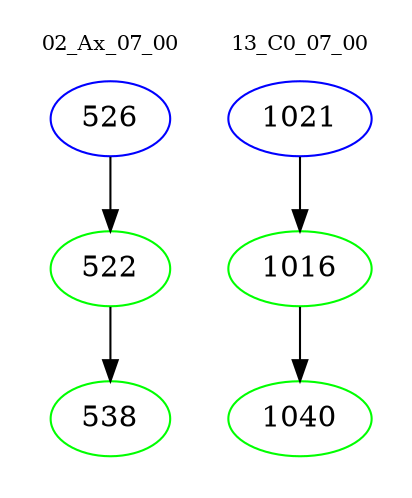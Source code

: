 digraph{
subgraph cluster_0 {
color = white
label = "02_Ax_07_00";
fontsize=10;
T0_526 [label="526", color="blue"]
T0_526 -> T0_522 [color="black"]
T0_522 [label="522", color="green"]
T0_522 -> T0_538 [color="black"]
T0_538 [label="538", color="green"]
}
subgraph cluster_1 {
color = white
label = "13_C0_07_00";
fontsize=10;
T1_1021 [label="1021", color="blue"]
T1_1021 -> T1_1016 [color="black"]
T1_1016 [label="1016", color="green"]
T1_1016 -> T1_1040 [color="black"]
T1_1040 [label="1040", color="green"]
}
}
